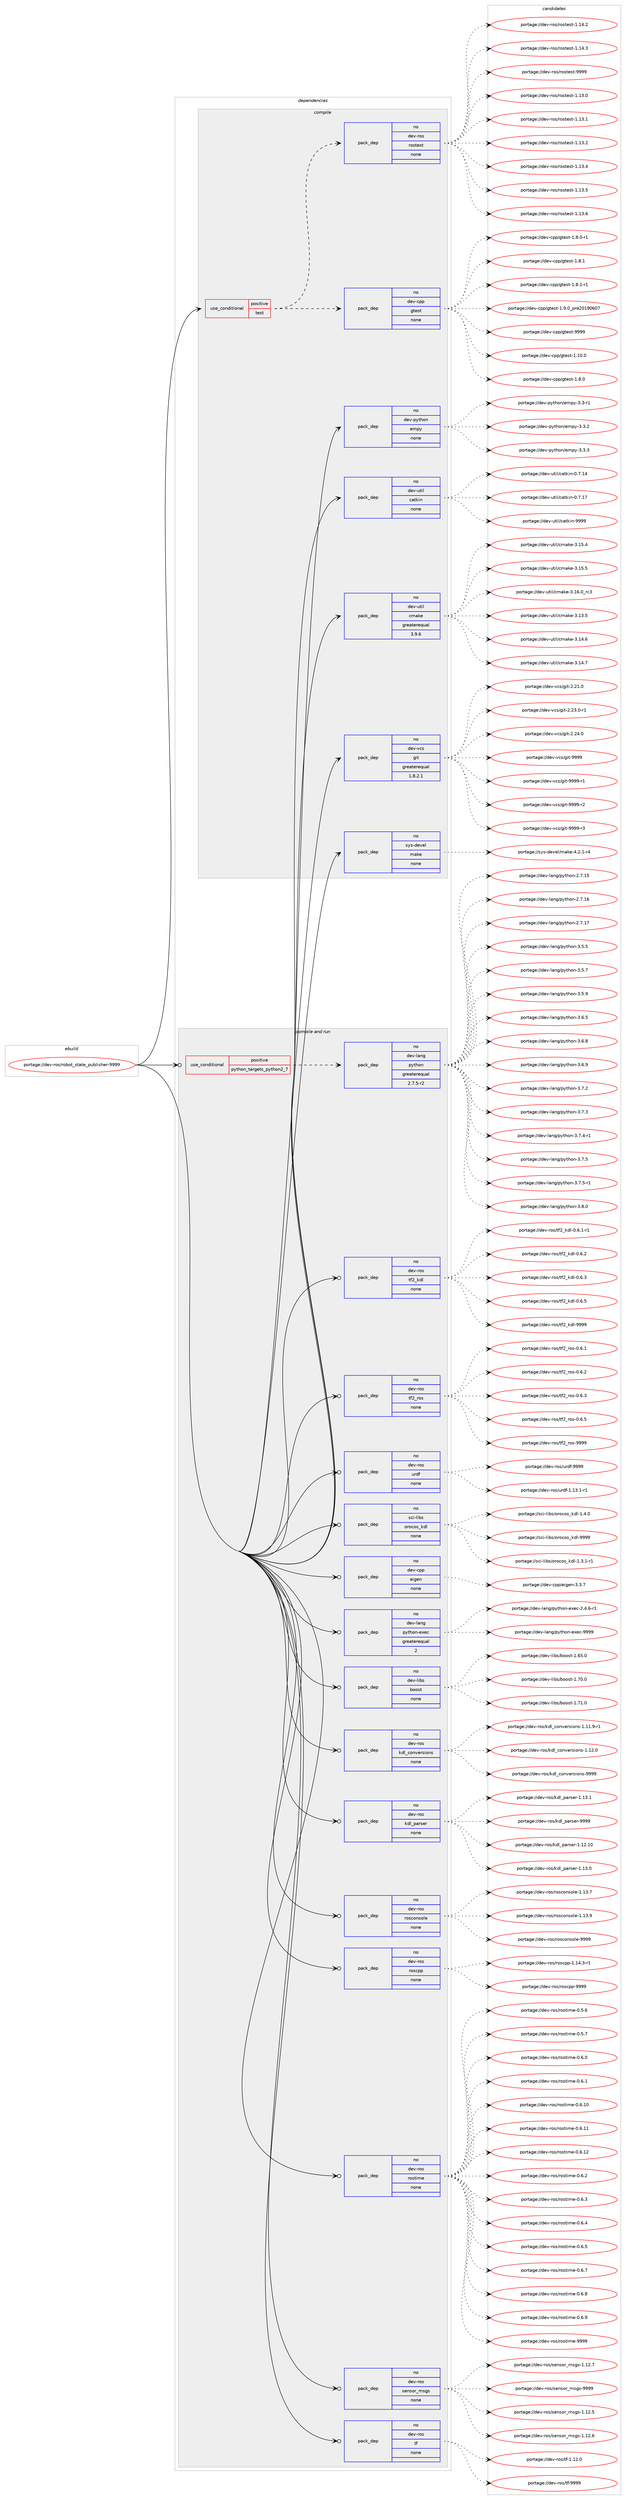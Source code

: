 digraph prolog {

# *************
# Graph options
# *************

newrank=true;
concentrate=true;
compound=true;
graph [rankdir=LR,fontname=Helvetica,fontsize=10,ranksep=1.5];#, ranksep=2.5, nodesep=0.2];
edge  [arrowhead=vee];
node  [fontname=Helvetica,fontsize=10];

# **********
# The ebuild
# **********

subgraph cluster_leftcol {
color=gray;
rank=same;
label=<<i>ebuild</i>>;
id [label="portage://dev-ros/robot_state_publisher-9999", color=red, width=4, href="../dev-ros/robot_state_publisher-9999.svg"];
}

# ****************
# The dependencies
# ****************

subgraph cluster_midcol {
color=gray;
label=<<i>dependencies</i>>;
subgraph cluster_compile {
fillcolor="#eeeeee";
style=filled;
label=<<i>compile</i>>;
subgraph cond43709 {
dependency194856 [label=<<TABLE BORDER="0" CELLBORDER="1" CELLSPACING="0" CELLPADDING="4"><TR><TD ROWSPAN="3" CELLPADDING="10">use_conditional</TD></TR><TR><TD>positive</TD></TR><TR><TD>test</TD></TR></TABLE>>, shape=none, color=red];
subgraph pack147719 {
dependency194857 [label=<<TABLE BORDER="0" CELLBORDER="1" CELLSPACING="0" CELLPADDING="4" WIDTH="220"><TR><TD ROWSPAN="6" CELLPADDING="30">pack_dep</TD></TR><TR><TD WIDTH="110">no</TD></TR><TR><TD>dev-cpp</TD></TR><TR><TD>gtest</TD></TR><TR><TD>none</TD></TR><TR><TD></TD></TR></TABLE>>, shape=none, color=blue];
}
dependency194856:e -> dependency194857:w [weight=20,style="dashed",arrowhead="vee"];
subgraph pack147720 {
dependency194858 [label=<<TABLE BORDER="0" CELLBORDER="1" CELLSPACING="0" CELLPADDING="4" WIDTH="220"><TR><TD ROWSPAN="6" CELLPADDING="30">pack_dep</TD></TR><TR><TD WIDTH="110">no</TD></TR><TR><TD>dev-ros</TD></TR><TR><TD>rostest</TD></TR><TR><TD>none</TD></TR><TR><TD></TD></TR></TABLE>>, shape=none, color=blue];
}
dependency194856:e -> dependency194858:w [weight=20,style="dashed",arrowhead="vee"];
}
id:e -> dependency194856:w [weight=20,style="solid",arrowhead="vee"];
subgraph pack147721 {
dependency194859 [label=<<TABLE BORDER="0" CELLBORDER="1" CELLSPACING="0" CELLPADDING="4" WIDTH="220"><TR><TD ROWSPAN="6" CELLPADDING="30">pack_dep</TD></TR><TR><TD WIDTH="110">no</TD></TR><TR><TD>dev-python</TD></TR><TR><TD>empy</TD></TR><TR><TD>none</TD></TR><TR><TD></TD></TR></TABLE>>, shape=none, color=blue];
}
id:e -> dependency194859:w [weight=20,style="solid",arrowhead="vee"];
subgraph pack147722 {
dependency194860 [label=<<TABLE BORDER="0" CELLBORDER="1" CELLSPACING="0" CELLPADDING="4" WIDTH="220"><TR><TD ROWSPAN="6" CELLPADDING="30">pack_dep</TD></TR><TR><TD WIDTH="110">no</TD></TR><TR><TD>dev-util</TD></TR><TR><TD>catkin</TD></TR><TR><TD>none</TD></TR><TR><TD></TD></TR></TABLE>>, shape=none, color=blue];
}
id:e -> dependency194860:w [weight=20,style="solid",arrowhead="vee"];
subgraph pack147723 {
dependency194861 [label=<<TABLE BORDER="0" CELLBORDER="1" CELLSPACING="0" CELLPADDING="4" WIDTH="220"><TR><TD ROWSPAN="6" CELLPADDING="30">pack_dep</TD></TR><TR><TD WIDTH="110">no</TD></TR><TR><TD>dev-util</TD></TR><TR><TD>cmake</TD></TR><TR><TD>greaterequal</TD></TR><TR><TD>3.9.6</TD></TR></TABLE>>, shape=none, color=blue];
}
id:e -> dependency194861:w [weight=20,style="solid",arrowhead="vee"];
subgraph pack147724 {
dependency194862 [label=<<TABLE BORDER="0" CELLBORDER="1" CELLSPACING="0" CELLPADDING="4" WIDTH="220"><TR><TD ROWSPAN="6" CELLPADDING="30">pack_dep</TD></TR><TR><TD WIDTH="110">no</TD></TR><TR><TD>dev-vcs</TD></TR><TR><TD>git</TD></TR><TR><TD>greaterequal</TD></TR><TR><TD>1.8.2.1</TD></TR></TABLE>>, shape=none, color=blue];
}
id:e -> dependency194862:w [weight=20,style="solid",arrowhead="vee"];
subgraph pack147725 {
dependency194863 [label=<<TABLE BORDER="0" CELLBORDER="1" CELLSPACING="0" CELLPADDING="4" WIDTH="220"><TR><TD ROWSPAN="6" CELLPADDING="30">pack_dep</TD></TR><TR><TD WIDTH="110">no</TD></TR><TR><TD>sys-devel</TD></TR><TR><TD>make</TD></TR><TR><TD>none</TD></TR><TR><TD></TD></TR></TABLE>>, shape=none, color=blue];
}
id:e -> dependency194863:w [weight=20,style="solid",arrowhead="vee"];
}
subgraph cluster_compileandrun {
fillcolor="#eeeeee";
style=filled;
label=<<i>compile and run</i>>;
subgraph cond43710 {
dependency194864 [label=<<TABLE BORDER="0" CELLBORDER="1" CELLSPACING="0" CELLPADDING="4"><TR><TD ROWSPAN="3" CELLPADDING="10">use_conditional</TD></TR><TR><TD>positive</TD></TR><TR><TD>python_targets_python2_7</TD></TR></TABLE>>, shape=none, color=red];
subgraph pack147726 {
dependency194865 [label=<<TABLE BORDER="0" CELLBORDER="1" CELLSPACING="0" CELLPADDING="4" WIDTH="220"><TR><TD ROWSPAN="6" CELLPADDING="30">pack_dep</TD></TR><TR><TD WIDTH="110">no</TD></TR><TR><TD>dev-lang</TD></TR><TR><TD>python</TD></TR><TR><TD>greaterequal</TD></TR><TR><TD>2.7.5-r2</TD></TR></TABLE>>, shape=none, color=blue];
}
dependency194864:e -> dependency194865:w [weight=20,style="dashed",arrowhead="vee"];
}
id:e -> dependency194864:w [weight=20,style="solid",arrowhead="odotvee"];
subgraph pack147727 {
dependency194866 [label=<<TABLE BORDER="0" CELLBORDER="1" CELLSPACING="0" CELLPADDING="4" WIDTH="220"><TR><TD ROWSPAN="6" CELLPADDING="30">pack_dep</TD></TR><TR><TD WIDTH="110">no</TD></TR><TR><TD>dev-cpp</TD></TR><TR><TD>eigen</TD></TR><TR><TD>none</TD></TR><TR><TD></TD></TR></TABLE>>, shape=none, color=blue];
}
id:e -> dependency194866:w [weight=20,style="solid",arrowhead="odotvee"];
subgraph pack147728 {
dependency194867 [label=<<TABLE BORDER="0" CELLBORDER="1" CELLSPACING="0" CELLPADDING="4" WIDTH="220"><TR><TD ROWSPAN="6" CELLPADDING="30">pack_dep</TD></TR><TR><TD WIDTH="110">no</TD></TR><TR><TD>dev-lang</TD></TR><TR><TD>python-exec</TD></TR><TR><TD>greaterequal</TD></TR><TR><TD>2</TD></TR></TABLE>>, shape=none, color=blue];
}
id:e -> dependency194867:w [weight=20,style="solid",arrowhead="odotvee"];
subgraph pack147729 {
dependency194868 [label=<<TABLE BORDER="0" CELLBORDER="1" CELLSPACING="0" CELLPADDING="4" WIDTH="220"><TR><TD ROWSPAN="6" CELLPADDING="30">pack_dep</TD></TR><TR><TD WIDTH="110">no</TD></TR><TR><TD>dev-libs</TD></TR><TR><TD>boost</TD></TR><TR><TD>none</TD></TR><TR><TD></TD></TR></TABLE>>, shape=none, color=blue];
}
id:e -> dependency194868:w [weight=20,style="solid",arrowhead="odotvee"];
subgraph pack147730 {
dependency194869 [label=<<TABLE BORDER="0" CELLBORDER="1" CELLSPACING="0" CELLPADDING="4" WIDTH="220"><TR><TD ROWSPAN="6" CELLPADDING="30">pack_dep</TD></TR><TR><TD WIDTH="110">no</TD></TR><TR><TD>dev-ros</TD></TR><TR><TD>kdl_conversions</TD></TR><TR><TD>none</TD></TR><TR><TD></TD></TR></TABLE>>, shape=none, color=blue];
}
id:e -> dependency194869:w [weight=20,style="solid",arrowhead="odotvee"];
subgraph pack147731 {
dependency194870 [label=<<TABLE BORDER="0" CELLBORDER="1" CELLSPACING="0" CELLPADDING="4" WIDTH="220"><TR><TD ROWSPAN="6" CELLPADDING="30">pack_dep</TD></TR><TR><TD WIDTH="110">no</TD></TR><TR><TD>dev-ros</TD></TR><TR><TD>kdl_parser</TD></TR><TR><TD>none</TD></TR><TR><TD></TD></TR></TABLE>>, shape=none, color=blue];
}
id:e -> dependency194870:w [weight=20,style="solid",arrowhead="odotvee"];
subgraph pack147732 {
dependency194871 [label=<<TABLE BORDER="0" CELLBORDER="1" CELLSPACING="0" CELLPADDING="4" WIDTH="220"><TR><TD ROWSPAN="6" CELLPADDING="30">pack_dep</TD></TR><TR><TD WIDTH="110">no</TD></TR><TR><TD>dev-ros</TD></TR><TR><TD>rosconsole</TD></TR><TR><TD>none</TD></TR><TR><TD></TD></TR></TABLE>>, shape=none, color=blue];
}
id:e -> dependency194871:w [weight=20,style="solid",arrowhead="odotvee"];
subgraph pack147733 {
dependency194872 [label=<<TABLE BORDER="0" CELLBORDER="1" CELLSPACING="0" CELLPADDING="4" WIDTH="220"><TR><TD ROWSPAN="6" CELLPADDING="30">pack_dep</TD></TR><TR><TD WIDTH="110">no</TD></TR><TR><TD>dev-ros</TD></TR><TR><TD>roscpp</TD></TR><TR><TD>none</TD></TR><TR><TD></TD></TR></TABLE>>, shape=none, color=blue];
}
id:e -> dependency194872:w [weight=20,style="solid",arrowhead="odotvee"];
subgraph pack147734 {
dependency194873 [label=<<TABLE BORDER="0" CELLBORDER="1" CELLSPACING="0" CELLPADDING="4" WIDTH="220"><TR><TD ROWSPAN="6" CELLPADDING="30">pack_dep</TD></TR><TR><TD WIDTH="110">no</TD></TR><TR><TD>dev-ros</TD></TR><TR><TD>rostime</TD></TR><TR><TD>none</TD></TR><TR><TD></TD></TR></TABLE>>, shape=none, color=blue];
}
id:e -> dependency194873:w [weight=20,style="solid",arrowhead="odotvee"];
subgraph pack147735 {
dependency194874 [label=<<TABLE BORDER="0" CELLBORDER="1" CELLSPACING="0" CELLPADDING="4" WIDTH="220"><TR><TD ROWSPAN="6" CELLPADDING="30">pack_dep</TD></TR><TR><TD WIDTH="110">no</TD></TR><TR><TD>dev-ros</TD></TR><TR><TD>sensor_msgs</TD></TR><TR><TD>none</TD></TR><TR><TD></TD></TR></TABLE>>, shape=none, color=blue];
}
id:e -> dependency194874:w [weight=20,style="solid",arrowhead="odotvee"];
subgraph pack147736 {
dependency194875 [label=<<TABLE BORDER="0" CELLBORDER="1" CELLSPACING="0" CELLPADDING="4" WIDTH="220"><TR><TD ROWSPAN="6" CELLPADDING="30">pack_dep</TD></TR><TR><TD WIDTH="110">no</TD></TR><TR><TD>dev-ros</TD></TR><TR><TD>tf</TD></TR><TR><TD>none</TD></TR><TR><TD></TD></TR></TABLE>>, shape=none, color=blue];
}
id:e -> dependency194875:w [weight=20,style="solid",arrowhead="odotvee"];
subgraph pack147737 {
dependency194876 [label=<<TABLE BORDER="0" CELLBORDER="1" CELLSPACING="0" CELLPADDING="4" WIDTH="220"><TR><TD ROWSPAN="6" CELLPADDING="30">pack_dep</TD></TR><TR><TD WIDTH="110">no</TD></TR><TR><TD>dev-ros</TD></TR><TR><TD>tf2_kdl</TD></TR><TR><TD>none</TD></TR><TR><TD></TD></TR></TABLE>>, shape=none, color=blue];
}
id:e -> dependency194876:w [weight=20,style="solid",arrowhead="odotvee"];
subgraph pack147738 {
dependency194877 [label=<<TABLE BORDER="0" CELLBORDER="1" CELLSPACING="0" CELLPADDING="4" WIDTH="220"><TR><TD ROWSPAN="6" CELLPADDING="30">pack_dep</TD></TR><TR><TD WIDTH="110">no</TD></TR><TR><TD>dev-ros</TD></TR><TR><TD>tf2_ros</TD></TR><TR><TD>none</TD></TR><TR><TD></TD></TR></TABLE>>, shape=none, color=blue];
}
id:e -> dependency194877:w [weight=20,style="solid",arrowhead="odotvee"];
subgraph pack147739 {
dependency194878 [label=<<TABLE BORDER="0" CELLBORDER="1" CELLSPACING="0" CELLPADDING="4" WIDTH="220"><TR><TD ROWSPAN="6" CELLPADDING="30">pack_dep</TD></TR><TR><TD WIDTH="110">no</TD></TR><TR><TD>dev-ros</TD></TR><TR><TD>urdf</TD></TR><TR><TD>none</TD></TR><TR><TD></TD></TR></TABLE>>, shape=none, color=blue];
}
id:e -> dependency194878:w [weight=20,style="solid",arrowhead="odotvee"];
subgraph pack147740 {
dependency194879 [label=<<TABLE BORDER="0" CELLBORDER="1" CELLSPACING="0" CELLPADDING="4" WIDTH="220"><TR><TD ROWSPAN="6" CELLPADDING="30">pack_dep</TD></TR><TR><TD WIDTH="110">no</TD></TR><TR><TD>sci-libs</TD></TR><TR><TD>orocos_kdl</TD></TR><TR><TD>none</TD></TR><TR><TD></TD></TR></TABLE>>, shape=none, color=blue];
}
id:e -> dependency194879:w [weight=20,style="solid",arrowhead="odotvee"];
}
subgraph cluster_run {
fillcolor="#eeeeee";
style=filled;
label=<<i>run</i>>;
}
}

# **************
# The candidates
# **************

subgraph cluster_choices {
rank=same;
color=gray;
label=<<i>candidates</i>>;

subgraph choice147719 {
color=black;
nodesep=1;
choiceportage10010111845991121124710311610111511645494649484648 [label="portage://dev-cpp/gtest-1.10.0", color=red, width=4,href="../dev-cpp/gtest-1.10.0.svg"];
choiceportage100101118459911211247103116101115116454946564648 [label="portage://dev-cpp/gtest-1.8.0", color=red, width=4,href="../dev-cpp/gtest-1.8.0.svg"];
choiceportage1001011184599112112471031161011151164549465646484511449 [label="portage://dev-cpp/gtest-1.8.0-r1", color=red, width=4,href="../dev-cpp/gtest-1.8.0-r1.svg"];
choiceportage100101118459911211247103116101115116454946564649 [label="portage://dev-cpp/gtest-1.8.1", color=red, width=4,href="../dev-cpp/gtest-1.8.1.svg"];
choiceportage1001011184599112112471031161011151164549465646494511449 [label="portage://dev-cpp/gtest-1.8.1-r1", color=red, width=4,href="../dev-cpp/gtest-1.8.1-r1.svg"];
choiceportage100101118459911211247103116101115116454946574648951121141015048495748544855 [label="portage://dev-cpp/gtest-1.9.0_pre20190607", color=red, width=4,href="../dev-cpp/gtest-1.9.0_pre20190607.svg"];
choiceportage1001011184599112112471031161011151164557575757 [label="portage://dev-cpp/gtest-9999", color=red, width=4,href="../dev-cpp/gtest-9999.svg"];
dependency194857:e -> choiceportage10010111845991121124710311610111511645494649484648:w [style=dotted,weight="100"];
dependency194857:e -> choiceportage100101118459911211247103116101115116454946564648:w [style=dotted,weight="100"];
dependency194857:e -> choiceportage1001011184599112112471031161011151164549465646484511449:w [style=dotted,weight="100"];
dependency194857:e -> choiceportage100101118459911211247103116101115116454946564649:w [style=dotted,weight="100"];
dependency194857:e -> choiceportage1001011184599112112471031161011151164549465646494511449:w [style=dotted,weight="100"];
dependency194857:e -> choiceportage100101118459911211247103116101115116454946574648951121141015048495748544855:w [style=dotted,weight="100"];
dependency194857:e -> choiceportage1001011184599112112471031161011151164557575757:w [style=dotted,weight="100"];
}
subgraph choice147720 {
color=black;
nodesep=1;
choiceportage100101118451141111154711411111511610111511645494649514648 [label="portage://dev-ros/rostest-1.13.0", color=red, width=4,href="../dev-ros/rostest-1.13.0.svg"];
choiceportage100101118451141111154711411111511610111511645494649514649 [label="portage://dev-ros/rostest-1.13.1", color=red, width=4,href="../dev-ros/rostest-1.13.1.svg"];
choiceportage100101118451141111154711411111511610111511645494649514650 [label="portage://dev-ros/rostest-1.13.2", color=red, width=4,href="../dev-ros/rostest-1.13.2.svg"];
choiceportage100101118451141111154711411111511610111511645494649514652 [label="portage://dev-ros/rostest-1.13.4", color=red, width=4,href="../dev-ros/rostest-1.13.4.svg"];
choiceportage100101118451141111154711411111511610111511645494649514653 [label="portage://dev-ros/rostest-1.13.5", color=red, width=4,href="../dev-ros/rostest-1.13.5.svg"];
choiceportage100101118451141111154711411111511610111511645494649514654 [label="portage://dev-ros/rostest-1.13.6", color=red, width=4,href="../dev-ros/rostest-1.13.6.svg"];
choiceportage100101118451141111154711411111511610111511645494649524650 [label="portage://dev-ros/rostest-1.14.2", color=red, width=4,href="../dev-ros/rostest-1.14.2.svg"];
choiceportage100101118451141111154711411111511610111511645494649524651 [label="portage://dev-ros/rostest-1.14.3", color=red, width=4,href="../dev-ros/rostest-1.14.3.svg"];
choiceportage10010111845114111115471141111151161011151164557575757 [label="portage://dev-ros/rostest-9999", color=red, width=4,href="../dev-ros/rostest-9999.svg"];
dependency194858:e -> choiceportage100101118451141111154711411111511610111511645494649514648:w [style=dotted,weight="100"];
dependency194858:e -> choiceportage100101118451141111154711411111511610111511645494649514649:w [style=dotted,weight="100"];
dependency194858:e -> choiceportage100101118451141111154711411111511610111511645494649514650:w [style=dotted,weight="100"];
dependency194858:e -> choiceportage100101118451141111154711411111511610111511645494649514652:w [style=dotted,weight="100"];
dependency194858:e -> choiceportage100101118451141111154711411111511610111511645494649514653:w [style=dotted,weight="100"];
dependency194858:e -> choiceportage100101118451141111154711411111511610111511645494649514654:w [style=dotted,weight="100"];
dependency194858:e -> choiceportage100101118451141111154711411111511610111511645494649524650:w [style=dotted,weight="100"];
dependency194858:e -> choiceportage100101118451141111154711411111511610111511645494649524651:w [style=dotted,weight="100"];
dependency194858:e -> choiceportage10010111845114111115471141111151161011151164557575757:w [style=dotted,weight="100"];
}
subgraph choice147721 {
color=black;
nodesep=1;
choiceportage1001011184511212111610411111047101109112121455146514511449 [label="portage://dev-python/empy-3.3-r1", color=red, width=4,href="../dev-python/empy-3.3-r1.svg"];
choiceportage1001011184511212111610411111047101109112121455146514650 [label="portage://dev-python/empy-3.3.2", color=red, width=4,href="../dev-python/empy-3.3.2.svg"];
choiceportage1001011184511212111610411111047101109112121455146514651 [label="portage://dev-python/empy-3.3.3", color=red, width=4,href="../dev-python/empy-3.3.3.svg"];
dependency194859:e -> choiceportage1001011184511212111610411111047101109112121455146514511449:w [style=dotted,weight="100"];
dependency194859:e -> choiceportage1001011184511212111610411111047101109112121455146514650:w [style=dotted,weight="100"];
dependency194859:e -> choiceportage1001011184511212111610411111047101109112121455146514651:w [style=dotted,weight="100"];
}
subgraph choice147722 {
color=black;
nodesep=1;
choiceportage1001011184511711610510847999711610710511045484655464952 [label="portage://dev-util/catkin-0.7.14", color=red, width=4,href="../dev-util/catkin-0.7.14.svg"];
choiceportage1001011184511711610510847999711610710511045484655464955 [label="portage://dev-util/catkin-0.7.17", color=red, width=4,href="../dev-util/catkin-0.7.17.svg"];
choiceportage100101118451171161051084799971161071051104557575757 [label="portage://dev-util/catkin-9999", color=red, width=4,href="../dev-util/catkin-9999.svg"];
dependency194860:e -> choiceportage1001011184511711610510847999711610710511045484655464952:w [style=dotted,weight="100"];
dependency194860:e -> choiceportage1001011184511711610510847999711610710511045484655464955:w [style=dotted,weight="100"];
dependency194860:e -> choiceportage100101118451171161051084799971161071051104557575757:w [style=dotted,weight="100"];
}
subgraph choice147723 {
color=black;
nodesep=1;
choiceportage1001011184511711610510847991099710710145514649514653 [label="portage://dev-util/cmake-3.13.5", color=red, width=4,href="../dev-util/cmake-3.13.5.svg"];
choiceportage1001011184511711610510847991099710710145514649524654 [label="portage://dev-util/cmake-3.14.6", color=red, width=4,href="../dev-util/cmake-3.14.6.svg"];
choiceportage1001011184511711610510847991099710710145514649524655 [label="portage://dev-util/cmake-3.14.7", color=red, width=4,href="../dev-util/cmake-3.14.7.svg"];
choiceportage1001011184511711610510847991099710710145514649534652 [label="portage://dev-util/cmake-3.15.4", color=red, width=4,href="../dev-util/cmake-3.15.4.svg"];
choiceportage1001011184511711610510847991099710710145514649534653 [label="portage://dev-util/cmake-3.15.5", color=red, width=4,href="../dev-util/cmake-3.15.5.svg"];
choiceportage1001011184511711610510847991099710710145514649544648951149951 [label="portage://dev-util/cmake-3.16.0_rc3", color=red, width=4,href="../dev-util/cmake-3.16.0_rc3.svg"];
dependency194861:e -> choiceportage1001011184511711610510847991099710710145514649514653:w [style=dotted,weight="100"];
dependency194861:e -> choiceportage1001011184511711610510847991099710710145514649524654:w [style=dotted,weight="100"];
dependency194861:e -> choiceportage1001011184511711610510847991099710710145514649524655:w [style=dotted,weight="100"];
dependency194861:e -> choiceportage1001011184511711610510847991099710710145514649534652:w [style=dotted,weight="100"];
dependency194861:e -> choiceportage1001011184511711610510847991099710710145514649534653:w [style=dotted,weight="100"];
dependency194861:e -> choiceportage1001011184511711610510847991099710710145514649544648951149951:w [style=dotted,weight="100"];
}
subgraph choice147724 {
color=black;
nodesep=1;
choiceportage10010111845118991154710310511645504650494648 [label="portage://dev-vcs/git-2.21.0", color=red, width=4,href="../dev-vcs/git-2.21.0.svg"];
choiceportage100101118451189911547103105116455046505146484511449 [label="portage://dev-vcs/git-2.23.0-r1", color=red, width=4,href="../dev-vcs/git-2.23.0-r1.svg"];
choiceportage10010111845118991154710310511645504650524648 [label="portage://dev-vcs/git-2.24.0", color=red, width=4,href="../dev-vcs/git-2.24.0.svg"];
choiceportage1001011184511899115471031051164557575757 [label="portage://dev-vcs/git-9999", color=red, width=4,href="../dev-vcs/git-9999.svg"];
choiceportage10010111845118991154710310511645575757574511449 [label="portage://dev-vcs/git-9999-r1", color=red, width=4,href="../dev-vcs/git-9999-r1.svg"];
choiceportage10010111845118991154710310511645575757574511450 [label="portage://dev-vcs/git-9999-r2", color=red, width=4,href="../dev-vcs/git-9999-r2.svg"];
choiceportage10010111845118991154710310511645575757574511451 [label="portage://dev-vcs/git-9999-r3", color=red, width=4,href="../dev-vcs/git-9999-r3.svg"];
dependency194862:e -> choiceportage10010111845118991154710310511645504650494648:w [style=dotted,weight="100"];
dependency194862:e -> choiceportage100101118451189911547103105116455046505146484511449:w [style=dotted,weight="100"];
dependency194862:e -> choiceportage10010111845118991154710310511645504650524648:w [style=dotted,weight="100"];
dependency194862:e -> choiceportage1001011184511899115471031051164557575757:w [style=dotted,weight="100"];
dependency194862:e -> choiceportage10010111845118991154710310511645575757574511449:w [style=dotted,weight="100"];
dependency194862:e -> choiceportage10010111845118991154710310511645575757574511450:w [style=dotted,weight="100"];
dependency194862:e -> choiceportage10010111845118991154710310511645575757574511451:w [style=dotted,weight="100"];
}
subgraph choice147725 {
color=black;
nodesep=1;
choiceportage1151211154510010111810110847109971071014552465046494511452 [label="portage://sys-devel/make-4.2.1-r4", color=red, width=4,href="../sys-devel/make-4.2.1-r4.svg"];
dependency194863:e -> choiceportage1151211154510010111810110847109971071014552465046494511452:w [style=dotted,weight="100"];
}
subgraph choice147726 {
color=black;
nodesep=1;
choiceportage10010111845108971101034711212111610411111045504655464953 [label="portage://dev-lang/python-2.7.15", color=red, width=4,href="../dev-lang/python-2.7.15.svg"];
choiceportage10010111845108971101034711212111610411111045504655464954 [label="portage://dev-lang/python-2.7.16", color=red, width=4,href="../dev-lang/python-2.7.16.svg"];
choiceportage10010111845108971101034711212111610411111045504655464955 [label="portage://dev-lang/python-2.7.17", color=red, width=4,href="../dev-lang/python-2.7.17.svg"];
choiceportage100101118451089711010347112121116104111110455146534653 [label="portage://dev-lang/python-3.5.5", color=red, width=4,href="../dev-lang/python-3.5.5.svg"];
choiceportage100101118451089711010347112121116104111110455146534655 [label="portage://dev-lang/python-3.5.7", color=red, width=4,href="../dev-lang/python-3.5.7.svg"];
choiceportage100101118451089711010347112121116104111110455146534657 [label="portage://dev-lang/python-3.5.9", color=red, width=4,href="../dev-lang/python-3.5.9.svg"];
choiceportage100101118451089711010347112121116104111110455146544653 [label="portage://dev-lang/python-3.6.5", color=red, width=4,href="../dev-lang/python-3.6.5.svg"];
choiceportage100101118451089711010347112121116104111110455146544656 [label="portage://dev-lang/python-3.6.8", color=red, width=4,href="../dev-lang/python-3.6.8.svg"];
choiceportage100101118451089711010347112121116104111110455146544657 [label="portage://dev-lang/python-3.6.9", color=red, width=4,href="../dev-lang/python-3.6.9.svg"];
choiceportage100101118451089711010347112121116104111110455146554650 [label="portage://dev-lang/python-3.7.2", color=red, width=4,href="../dev-lang/python-3.7.2.svg"];
choiceportage100101118451089711010347112121116104111110455146554651 [label="portage://dev-lang/python-3.7.3", color=red, width=4,href="../dev-lang/python-3.7.3.svg"];
choiceportage1001011184510897110103471121211161041111104551465546524511449 [label="portage://dev-lang/python-3.7.4-r1", color=red, width=4,href="../dev-lang/python-3.7.4-r1.svg"];
choiceportage100101118451089711010347112121116104111110455146554653 [label="portage://dev-lang/python-3.7.5", color=red, width=4,href="../dev-lang/python-3.7.5.svg"];
choiceportage1001011184510897110103471121211161041111104551465546534511449 [label="portage://dev-lang/python-3.7.5-r1", color=red, width=4,href="../dev-lang/python-3.7.5-r1.svg"];
choiceportage100101118451089711010347112121116104111110455146564648 [label="portage://dev-lang/python-3.8.0", color=red, width=4,href="../dev-lang/python-3.8.0.svg"];
dependency194865:e -> choiceportage10010111845108971101034711212111610411111045504655464953:w [style=dotted,weight="100"];
dependency194865:e -> choiceportage10010111845108971101034711212111610411111045504655464954:w [style=dotted,weight="100"];
dependency194865:e -> choiceportage10010111845108971101034711212111610411111045504655464955:w [style=dotted,weight="100"];
dependency194865:e -> choiceportage100101118451089711010347112121116104111110455146534653:w [style=dotted,weight="100"];
dependency194865:e -> choiceportage100101118451089711010347112121116104111110455146534655:w [style=dotted,weight="100"];
dependency194865:e -> choiceportage100101118451089711010347112121116104111110455146534657:w [style=dotted,weight="100"];
dependency194865:e -> choiceportage100101118451089711010347112121116104111110455146544653:w [style=dotted,weight="100"];
dependency194865:e -> choiceportage100101118451089711010347112121116104111110455146544656:w [style=dotted,weight="100"];
dependency194865:e -> choiceportage100101118451089711010347112121116104111110455146544657:w [style=dotted,weight="100"];
dependency194865:e -> choiceportage100101118451089711010347112121116104111110455146554650:w [style=dotted,weight="100"];
dependency194865:e -> choiceportage100101118451089711010347112121116104111110455146554651:w [style=dotted,weight="100"];
dependency194865:e -> choiceportage1001011184510897110103471121211161041111104551465546524511449:w [style=dotted,weight="100"];
dependency194865:e -> choiceportage100101118451089711010347112121116104111110455146554653:w [style=dotted,weight="100"];
dependency194865:e -> choiceportage1001011184510897110103471121211161041111104551465546534511449:w [style=dotted,weight="100"];
dependency194865:e -> choiceportage100101118451089711010347112121116104111110455146564648:w [style=dotted,weight="100"];
}
subgraph choice147727 {
color=black;
nodesep=1;
choiceportage100101118459911211247101105103101110455146514655 [label="portage://dev-cpp/eigen-3.3.7", color=red, width=4,href="../dev-cpp/eigen-3.3.7.svg"];
dependency194866:e -> choiceportage100101118459911211247101105103101110455146514655:w [style=dotted,weight="100"];
}
subgraph choice147728 {
color=black;
nodesep=1;
choiceportage10010111845108971101034711212111610411111045101120101994550465246544511449 [label="portage://dev-lang/python-exec-2.4.6-r1", color=red, width=4,href="../dev-lang/python-exec-2.4.6-r1.svg"];
choiceportage10010111845108971101034711212111610411111045101120101994557575757 [label="portage://dev-lang/python-exec-9999", color=red, width=4,href="../dev-lang/python-exec-9999.svg"];
dependency194867:e -> choiceportage10010111845108971101034711212111610411111045101120101994550465246544511449:w [style=dotted,weight="100"];
dependency194867:e -> choiceportage10010111845108971101034711212111610411111045101120101994557575757:w [style=dotted,weight="100"];
}
subgraph choice147729 {
color=black;
nodesep=1;
choiceportage1001011184510810598115479811111111511645494654534648 [label="portage://dev-libs/boost-1.65.0", color=red, width=4,href="../dev-libs/boost-1.65.0.svg"];
choiceportage1001011184510810598115479811111111511645494655484648 [label="portage://dev-libs/boost-1.70.0", color=red, width=4,href="../dev-libs/boost-1.70.0.svg"];
choiceportage1001011184510810598115479811111111511645494655494648 [label="portage://dev-libs/boost-1.71.0", color=red, width=4,href="../dev-libs/boost-1.71.0.svg"];
dependency194868:e -> choiceportage1001011184510810598115479811111111511645494654534648:w [style=dotted,weight="100"];
dependency194868:e -> choiceportage1001011184510810598115479811111111511645494655484648:w [style=dotted,weight="100"];
dependency194868:e -> choiceportage1001011184510810598115479811111111511645494655494648:w [style=dotted,weight="100"];
}
subgraph choice147730 {
color=black;
nodesep=1;
choiceportage10010111845114111115471071001089599111110118101114115105111110115454946494946574511449 [label="portage://dev-ros/kdl_conversions-1.11.9-r1", color=red, width=4,href="../dev-ros/kdl_conversions-1.11.9-r1.svg"];
choiceportage1001011184511411111547107100108959911111011810111411510511111011545494649504648 [label="portage://dev-ros/kdl_conversions-1.12.0", color=red, width=4,href="../dev-ros/kdl_conversions-1.12.0.svg"];
choiceportage100101118451141111154710710010895991111101181011141151051111101154557575757 [label="portage://dev-ros/kdl_conversions-9999", color=red, width=4,href="../dev-ros/kdl_conversions-9999.svg"];
dependency194869:e -> choiceportage10010111845114111115471071001089599111110118101114115105111110115454946494946574511449:w [style=dotted,weight="100"];
dependency194869:e -> choiceportage1001011184511411111547107100108959911111011810111411510511111011545494649504648:w [style=dotted,weight="100"];
dependency194869:e -> choiceportage100101118451141111154710710010895991111101181011141151051111101154557575757:w [style=dotted,weight="100"];
}
subgraph choice147731 {
color=black;
nodesep=1;
choiceportage100101118451141111154710710010895112971141151011144549464950464948 [label="portage://dev-ros/kdl_parser-1.12.10", color=red, width=4,href="../dev-ros/kdl_parser-1.12.10.svg"];
choiceportage1001011184511411111547107100108951129711411510111445494649514648 [label="portage://dev-ros/kdl_parser-1.13.0", color=red, width=4,href="../dev-ros/kdl_parser-1.13.0.svg"];
choiceportage1001011184511411111547107100108951129711411510111445494649514649 [label="portage://dev-ros/kdl_parser-1.13.1", color=red, width=4,href="../dev-ros/kdl_parser-1.13.1.svg"];
choiceportage100101118451141111154710710010895112971141151011144557575757 [label="portage://dev-ros/kdl_parser-9999", color=red, width=4,href="../dev-ros/kdl_parser-9999.svg"];
dependency194870:e -> choiceportage100101118451141111154710710010895112971141151011144549464950464948:w [style=dotted,weight="100"];
dependency194870:e -> choiceportage1001011184511411111547107100108951129711411510111445494649514648:w [style=dotted,weight="100"];
dependency194870:e -> choiceportage1001011184511411111547107100108951129711411510111445494649514649:w [style=dotted,weight="100"];
dependency194870:e -> choiceportage100101118451141111154710710010895112971141151011144557575757:w [style=dotted,weight="100"];
}
subgraph choice147732 {
color=black;
nodesep=1;
choiceportage10010111845114111115471141111159911111011511110810145494649514655 [label="portage://dev-ros/rosconsole-1.13.7", color=red, width=4,href="../dev-ros/rosconsole-1.13.7.svg"];
choiceportage10010111845114111115471141111159911111011511110810145494649514657 [label="portage://dev-ros/rosconsole-1.13.9", color=red, width=4,href="../dev-ros/rosconsole-1.13.9.svg"];
choiceportage1001011184511411111547114111115991111101151111081014557575757 [label="portage://dev-ros/rosconsole-9999", color=red, width=4,href="../dev-ros/rosconsole-9999.svg"];
dependency194871:e -> choiceportage10010111845114111115471141111159911111011511110810145494649514655:w [style=dotted,weight="100"];
dependency194871:e -> choiceportage10010111845114111115471141111159911111011511110810145494649514657:w [style=dotted,weight="100"];
dependency194871:e -> choiceportage1001011184511411111547114111115991111101151111081014557575757:w [style=dotted,weight="100"];
}
subgraph choice147733 {
color=black;
nodesep=1;
choiceportage100101118451141111154711411111599112112454946495246514511449 [label="portage://dev-ros/roscpp-1.14.3-r1", color=red, width=4,href="../dev-ros/roscpp-1.14.3-r1.svg"];
choiceportage1001011184511411111547114111115991121124557575757 [label="portage://dev-ros/roscpp-9999", color=red, width=4,href="../dev-ros/roscpp-9999.svg"];
dependency194872:e -> choiceportage100101118451141111154711411111599112112454946495246514511449:w [style=dotted,weight="100"];
dependency194872:e -> choiceportage1001011184511411111547114111115991121124557575757:w [style=dotted,weight="100"];
}
subgraph choice147734 {
color=black;
nodesep=1;
choiceportage1001011184511411111547114111115116105109101454846534654 [label="portage://dev-ros/rostime-0.5.6", color=red, width=4,href="../dev-ros/rostime-0.5.6.svg"];
choiceportage1001011184511411111547114111115116105109101454846534655 [label="portage://dev-ros/rostime-0.5.7", color=red, width=4,href="../dev-ros/rostime-0.5.7.svg"];
choiceportage1001011184511411111547114111115116105109101454846544648 [label="portage://dev-ros/rostime-0.6.0", color=red, width=4,href="../dev-ros/rostime-0.6.0.svg"];
choiceportage1001011184511411111547114111115116105109101454846544649 [label="portage://dev-ros/rostime-0.6.1", color=red, width=4,href="../dev-ros/rostime-0.6.1.svg"];
choiceportage100101118451141111154711411111511610510910145484654464948 [label="portage://dev-ros/rostime-0.6.10", color=red, width=4,href="../dev-ros/rostime-0.6.10.svg"];
choiceportage100101118451141111154711411111511610510910145484654464949 [label="portage://dev-ros/rostime-0.6.11", color=red, width=4,href="../dev-ros/rostime-0.6.11.svg"];
choiceportage100101118451141111154711411111511610510910145484654464950 [label="portage://dev-ros/rostime-0.6.12", color=red, width=4,href="../dev-ros/rostime-0.6.12.svg"];
choiceportage1001011184511411111547114111115116105109101454846544650 [label="portage://dev-ros/rostime-0.6.2", color=red, width=4,href="../dev-ros/rostime-0.6.2.svg"];
choiceportage1001011184511411111547114111115116105109101454846544651 [label="portage://dev-ros/rostime-0.6.3", color=red, width=4,href="../dev-ros/rostime-0.6.3.svg"];
choiceportage1001011184511411111547114111115116105109101454846544652 [label="portage://dev-ros/rostime-0.6.4", color=red, width=4,href="../dev-ros/rostime-0.6.4.svg"];
choiceportage1001011184511411111547114111115116105109101454846544653 [label="portage://dev-ros/rostime-0.6.5", color=red, width=4,href="../dev-ros/rostime-0.6.5.svg"];
choiceportage1001011184511411111547114111115116105109101454846544655 [label="portage://dev-ros/rostime-0.6.7", color=red, width=4,href="../dev-ros/rostime-0.6.7.svg"];
choiceportage1001011184511411111547114111115116105109101454846544656 [label="portage://dev-ros/rostime-0.6.8", color=red, width=4,href="../dev-ros/rostime-0.6.8.svg"];
choiceportage1001011184511411111547114111115116105109101454846544657 [label="portage://dev-ros/rostime-0.6.9", color=red, width=4,href="../dev-ros/rostime-0.6.9.svg"];
choiceportage10010111845114111115471141111151161051091014557575757 [label="portage://dev-ros/rostime-9999", color=red, width=4,href="../dev-ros/rostime-9999.svg"];
dependency194873:e -> choiceportage1001011184511411111547114111115116105109101454846534654:w [style=dotted,weight="100"];
dependency194873:e -> choiceportage1001011184511411111547114111115116105109101454846534655:w [style=dotted,weight="100"];
dependency194873:e -> choiceportage1001011184511411111547114111115116105109101454846544648:w [style=dotted,weight="100"];
dependency194873:e -> choiceportage1001011184511411111547114111115116105109101454846544649:w [style=dotted,weight="100"];
dependency194873:e -> choiceportage100101118451141111154711411111511610510910145484654464948:w [style=dotted,weight="100"];
dependency194873:e -> choiceportage100101118451141111154711411111511610510910145484654464949:w [style=dotted,weight="100"];
dependency194873:e -> choiceportage100101118451141111154711411111511610510910145484654464950:w [style=dotted,weight="100"];
dependency194873:e -> choiceportage1001011184511411111547114111115116105109101454846544650:w [style=dotted,weight="100"];
dependency194873:e -> choiceportage1001011184511411111547114111115116105109101454846544651:w [style=dotted,weight="100"];
dependency194873:e -> choiceportage1001011184511411111547114111115116105109101454846544652:w [style=dotted,weight="100"];
dependency194873:e -> choiceportage1001011184511411111547114111115116105109101454846544653:w [style=dotted,weight="100"];
dependency194873:e -> choiceportage1001011184511411111547114111115116105109101454846544655:w [style=dotted,weight="100"];
dependency194873:e -> choiceportage1001011184511411111547114111115116105109101454846544656:w [style=dotted,weight="100"];
dependency194873:e -> choiceportage1001011184511411111547114111115116105109101454846544657:w [style=dotted,weight="100"];
dependency194873:e -> choiceportage10010111845114111115471141111151161051091014557575757:w [style=dotted,weight="100"];
}
subgraph choice147735 {
color=black;
nodesep=1;
choiceportage10010111845114111115471151011101151111149510911510311545494649504653 [label="portage://dev-ros/sensor_msgs-1.12.5", color=red, width=4,href="../dev-ros/sensor_msgs-1.12.5.svg"];
choiceportage10010111845114111115471151011101151111149510911510311545494649504654 [label="portage://dev-ros/sensor_msgs-1.12.6", color=red, width=4,href="../dev-ros/sensor_msgs-1.12.6.svg"];
choiceportage10010111845114111115471151011101151111149510911510311545494649504655 [label="portage://dev-ros/sensor_msgs-1.12.7", color=red, width=4,href="../dev-ros/sensor_msgs-1.12.7.svg"];
choiceportage1001011184511411111547115101110115111114951091151031154557575757 [label="portage://dev-ros/sensor_msgs-9999", color=red, width=4,href="../dev-ros/sensor_msgs-9999.svg"];
dependency194874:e -> choiceportage10010111845114111115471151011101151111149510911510311545494649504653:w [style=dotted,weight="100"];
dependency194874:e -> choiceportage10010111845114111115471151011101151111149510911510311545494649504654:w [style=dotted,weight="100"];
dependency194874:e -> choiceportage10010111845114111115471151011101151111149510911510311545494649504655:w [style=dotted,weight="100"];
dependency194874:e -> choiceportage1001011184511411111547115101110115111114951091151031154557575757:w [style=dotted,weight="100"];
}
subgraph choice147736 {
color=black;
nodesep=1;
choiceportage100101118451141111154711610245494649504648 [label="portage://dev-ros/tf-1.12.0", color=red, width=4,href="../dev-ros/tf-1.12.0.svg"];
choiceportage10010111845114111115471161024557575757 [label="portage://dev-ros/tf-9999", color=red, width=4,href="../dev-ros/tf-9999.svg"];
dependency194875:e -> choiceportage100101118451141111154711610245494649504648:w [style=dotted,weight="100"];
dependency194875:e -> choiceportage10010111845114111115471161024557575757:w [style=dotted,weight="100"];
}
subgraph choice147737 {
color=black;
nodesep=1;
choiceportage100101118451141111154711610250951071001084548465446494511449 [label="portage://dev-ros/tf2_kdl-0.6.1-r1", color=red, width=4,href="../dev-ros/tf2_kdl-0.6.1-r1.svg"];
choiceportage10010111845114111115471161025095107100108454846544650 [label="portage://dev-ros/tf2_kdl-0.6.2", color=red, width=4,href="../dev-ros/tf2_kdl-0.6.2.svg"];
choiceportage10010111845114111115471161025095107100108454846544651 [label="portage://dev-ros/tf2_kdl-0.6.3", color=red, width=4,href="../dev-ros/tf2_kdl-0.6.3.svg"];
choiceportage10010111845114111115471161025095107100108454846544653 [label="portage://dev-ros/tf2_kdl-0.6.5", color=red, width=4,href="../dev-ros/tf2_kdl-0.6.5.svg"];
choiceportage100101118451141111154711610250951071001084557575757 [label="portage://dev-ros/tf2_kdl-9999", color=red, width=4,href="../dev-ros/tf2_kdl-9999.svg"];
dependency194876:e -> choiceportage100101118451141111154711610250951071001084548465446494511449:w [style=dotted,weight="100"];
dependency194876:e -> choiceportage10010111845114111115471161025095107100108454846544650:w [style=dotted,weight="100"];
dependency194876:e -> choiceportage10010111845114111115471161025095107100108454846544651:w [style=dotted,weight="100"];
dependency194876:e -> choiceportage10010111845114111115471161025095107100108454846544653:w [style=dotted,weight="100"];
dependency194876:e -> choiceportage100101118451141111154711610250951071001084557575757:w [style=dotted,weight="100"];
}
subgraph choice147738 {
color=black;
nodesep=1;
choiceportage10010111845114111115471161025095114111115454846544649 [label="portage://dev-ros/tf2_ros-0.6.1", color=red, width=4,href="../dev-ros/tf2_ros-0.6.1.svg"];
choiceportage10010111845114111115471161025095114111115454846544650 [label="portage://dev-ros/tf2_ros-0.6.2", color=red, width=4,href="../dev-ros/tf2_ros-0.6.2.svg"];
choiceportage10010111845114111115471161025095114111115454846544651 [label="portage://dev-ros/tf2_ros-0.6.3", color=red, width=4,href="../dev-ros/tf2_ros-0.6.3.svg"];
choiceportage10010111845114111115471161025095114111115454846544653 [label="portage://dev-ros/tf2_ros-0.6.5", color=red, width=4,href="../dev-ros/tf2_ros-0.6.5.svg"];
choiceportage100101118451141111154711610250951141111154557575757 [label="portage://dev-ros/tf2_ros-9999", color=red, width=4,href="../dev-ros/tf2_ros-9999.svg"];
dependency194877:e -> choiceportage10010111845114111115471161025095114111115454846544649:w [style=dotted,weight="100"];
dependency194877:e -> choiceportage10010111845114111115471161025095114111115454846544650:w [style=dotted,weight="100"];
dependency194877:e -> choiceportage10010111845114111115471161025095114111115454846544651:w [style=dotted,weight="100"];
dependency194877:e -> choiceportage10010111845114111115471161025095114111115454846544653:w [style=dotted,weight="100"];
dependency194877:e -> choiceportage100101118451141111154711610250951141111154557575757:w [style=dotted,weight="100"];
}
subgraph choice147739 {
color=black;
nodesep=1;
choiceportage1001011184511411111547117114100102454946495146494511449 [label="portage://dev-ros/urdf-1.13.1-r1", color=red, width=4,href="../dev-ros/urdf-1.13.1-r1.svg"];
choiceportage10010111845114111115471171141001024557575757 [label="portage://dev-ros/urdf-9999", color=red, width=4,href="../dev-ros/urdf-9999.svg"];
dependency194878:e -> choiceportage1001011184511411111547117114100102454946495146494511449:w [style=dotted,weight="100"];
dependency194878:e -> choiceportage10010111845114111115471171141001024557575757:w [style=dotted,weight="100"];
}
subgraph choice147740 {
color=black;
nodesep=1;
choiceportage1159910545108105981154711111411199111115951071001084549465146494511449 [label="portage://sci-libs/orocos_kdl-1.3.1-r1", color=red, width=4,href="../sci-libs/orocos_kdl-1.3.1-r1.svg"];
choiceportage115991054510810598115471111141119911111595107100108454946524648 [label="portage://sci-libs/orocos_kdl-1.4.0", color=red, width=4,href="../sci-libs/orocos_kdl-1.4.0.svg"];
choiceportage1159910545108105981154711111411199111115951071001084557575757 [label="portage://sci-libs/orocos_kdl-9999", color=red, width=4,href="../sci-libs/orocos_kdl-9999.svg"];
dependency194879:e -> choiceportage1159910545108105981154711111411199111115951071001084549465146494511449:w [style=dotted,weight="100"];
dependency194879:e -> choiceportage115991054510810598115471111141119911111595107100108454946524648:w [style=dotted,weight="100"];
dependency194879:e -> choiceportage1159910545108105981154711111411199111115951071001084557575757:w [style=dotted,weight="100"];
}
}

}
